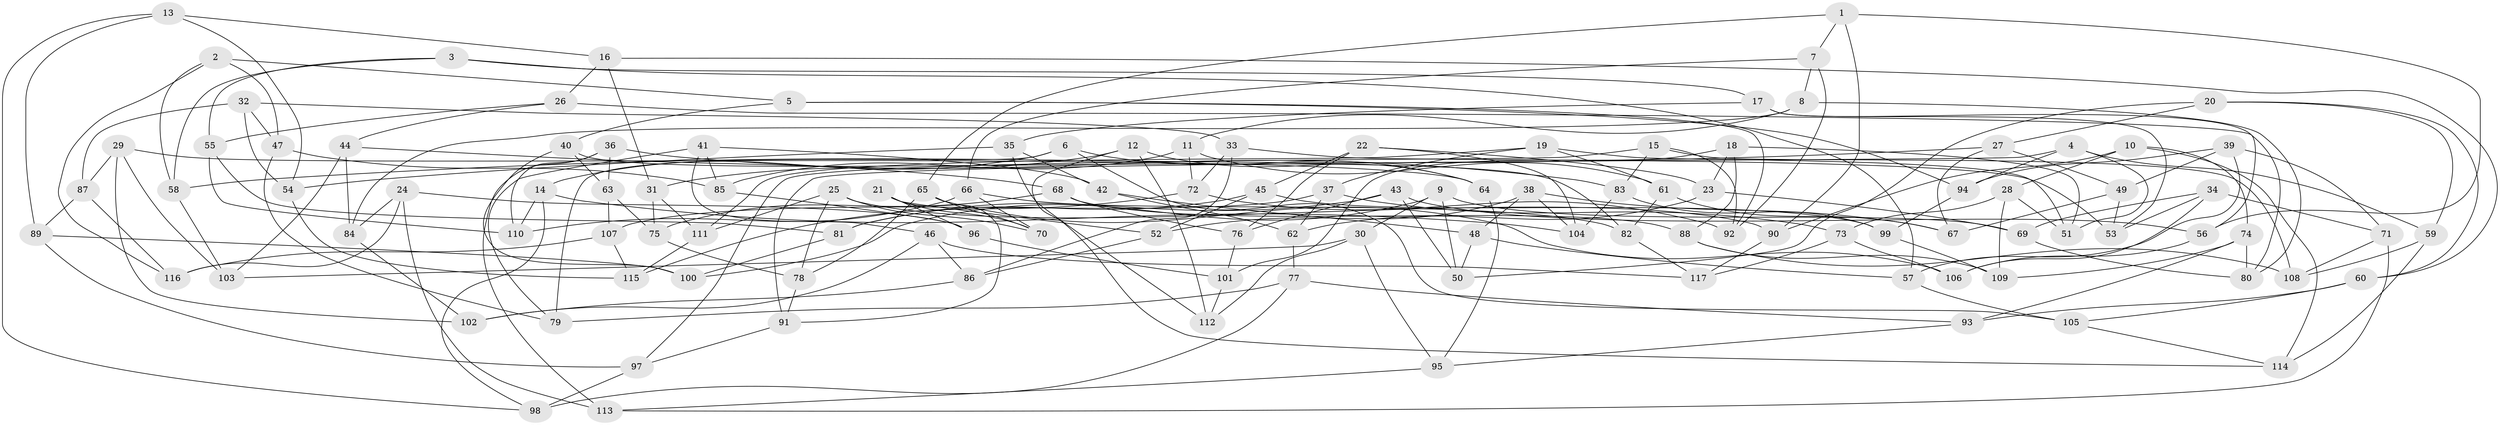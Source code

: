 // Generated by graph-tools (version 1.1) at 2025/11/02/27/25 16:11:42]
// undirected, 117 vertices, 234 edges
graph export_dot {
graph [start="1"]
  node [color=gray90,style=filled];
  1;
  2;
  3;
  4;
  5;
  6;
  7;
  8;
  9;
  10;
  11;
  12;
  13;
  14;
  15;
  16;
  17;
  18;
  19;
  20;
  21;
  22;
  23;
  24;
  25;
  26;
  27;
  28;
  29;
  30;
  31;
  32;
  33;
  34;
  35;
  36;
  37;
  38;
  39;
  40;
  41;
  42;
  43;
  44;
  45;
  46;
  47;
  48;
  49;
  50;
  51;
  52;
  53;
  54;
  55;
  56;
  57;
  58;
  59;
  60;
  61;
  62;
  63;
  64;
  65;
  66;
  67;
  68;
  69;
  70;
  71;
  72;
  73;
  74;
  75;
  76;
  77;
  78;
  79;
  80;
  81;
  82;
  83;
  84;
  85;
  86;
  87;
  88;
  89;
  90;
  91;
  92;
  93;
  94;
  95;
  96;
  97;
  98;
  99;
  100;
  101;
  102;
  103;
  104;
  105;
  106;
  107;
  108;
  109;
  110;
  111;
  112;
  113;
  114;
  115;
  116;
  117;
  1 -- 56;
  1 -- 7;
  1 -- 90;
  1 -- 65;
  2 -- 5;
  2 -- 47;
  2 -- 116;
  2 -- 58;
  3 -- 55;
  3 -- 57;
  3 -- 17;
  3 -- 58;
  4 -- 94;
  4 -- 91;
  4 -- 51;
  4 -- 59;
  5 -- 40;
  5 -- 92;
  5 -- 94;
  6 -- 14;
  6 -- 64;
  6 -- 79;
  6 -- 105;
  7 -- 8;
  7 -- 92;
  7 -- 66;
  8 -- 11;
  8 -- 80;
  8 -- 84;
  9 -- 30;
  9 -- 69;
  9 -- 100;
  9 -- 50;
  10 -- 90;
  10 -- 28;
  10 -- 74;
  10 -- 114;
  11 -- 61;
  11 -- 72;
  11 -- 85;
  12 -- 112;
  12 -- 114;
  12 -- 31;
  12 -- 64;
  13 -- 54;
  13 -- 16;
  13 -- 89;
  13 -- 98;
  14 -- 110;
  14 -- 104;
  14 -- 98;
  15 -- 97;
  15 -- 83;
  15 -- 108;
  15 -- 92;
  16 -- 31;
  16 -- 26;
  16 -- 60;
  17 -- 35;
  17 -- 53;
  17 -- 56;
  18 -- 23;
  18 -- 101;
  18 -- 51;
  18 -- 88;
  19 -- 51;
  19 -- 37;
  19 -- 111;
  19 -- 61;
  20 -- 27;
  20 -- 59;
  20 -- 50;
  20 -- 60;
  21 -- 70;
  21 -- 96;
  21 -- 52;
  21 -- 91;
  22 -- 104;
  22 -- 76;
  22 -- 23;
  22 -- 45;
  23 -- 62;
  23 -- 69;
  24 -- 113;
  24 -- 84;
  24 -- 96;
  24 -- 116;
  25 -- 90;
  25 -- 111;
  25 -- 70;
  25 -- 78;
  26 -- 80;
  26 -- 44;
  26 -- 55;
  27 -- 58;
  27 -- 49;
  27 -- 67;
  28 -- 51;
  28 -- 73;
  28 -- 109;
  29 -- 64;
  29 -- 103;
  29 -- 102;
  29 -- 87;
  30 -- 103;
  30 -- 112;
  30 -- 95;
  31 -- 111;
  31 -- 75;
  32 -- 33;
  32 -- 87;
  32 -- 47;
  32 -- 54;
  33 -- 53;
  33 -- 72;
  33 -- 86;
  34 -- 106;
  34 -- 71;
  34 -- 53;
  34 -- 69;
  35 -- 42;
  35 -- 112;
  35 -- 54;
  36 -- 83;
  36 -- 110;
  36 -- 113;
  36 -- 63;
  37 -- 62;
  37 -- 107;
  37 -- 73;
  38 -- 67;
  38 -- 52;
  38 -- 48;
  38 -- 104;
  39 -- 49;
  39 -- 71;
  39 -- 94;
  39 -- 57;
  40 -- 63;
  40 -- 100;
  40 -- 82;
  41 -- 42;
  41 -- 46;
  41 -- 79;
  41 -- 85;
  42 -- 62;
  42 -- 48;
  43 -- 56;
  43 -- 81;
  43 -- 76;
  43 -- 50;
  44 -- 68;
  44 -- 103;
  44 -- 84;
  45 -- 99;
  45 -- 81;
  45 -- 52;
  46 -- 117;
  46 -- 102;
  46 -- 86;
  47 -- 79;
  47 -- 85;
  48 -- 57;
  48 -- 50;
  49 -- 53;
  49 -- 67;
  52 -- 86;
  54 -- 115;
  55 -- 81;
  55 -- 110;
  56 -- 106;
  57 -- 105;
  58 -- 103;
  59 -- 108;
  59 -- 114;
  60 -- 105;
  60 -- 93;
  61 -- 82;
  61 -- 67;
  62 -- 77;
  63 -- 75;
  63 -- 107;
  64 -- 95;
  65 -- 106;
  65 -- 70;
  65 -- 78;
  66 -- 82;
  66 -- 70;
  66 -- 110;
  68 -- 75;
  68 -- 76;
  68 -- 88;
  69 -- 80;
  71 -- 113;
  71 -- 108;
  72 -- 92;
  72 -- 115;
  73 -- 117;
  73 -- 106;
  74 -- 93;
  74 -- 109;
  74 -- 80;
  75 -- 78;
  76 -- 101;
  77 -- 79;
  77 -- 98;
  77 -- 93;
  78 -- 91;
  81 -- 100;
  82 -- 117;
  83 -- 99;
  83 -- 104;
  84 -- 102;
  85 -- 96;
  86 -- 102;
  87 -- 116;
  87 -- 89;
  88 -- 109;
  88 -- 108;
  89 -- 97;
  89 -- 100;
  90 -- 117;
  91 -- 97;
  93 -- 95;
  94 -- 99;
  95 -- 113;
  96 -- 101;
  97 -- 98;
  99 -- 109;
  101 -- 112;
  105 -- 114;
  107 -- 116;
  107 -- 115;
  111 -- 115;
}

